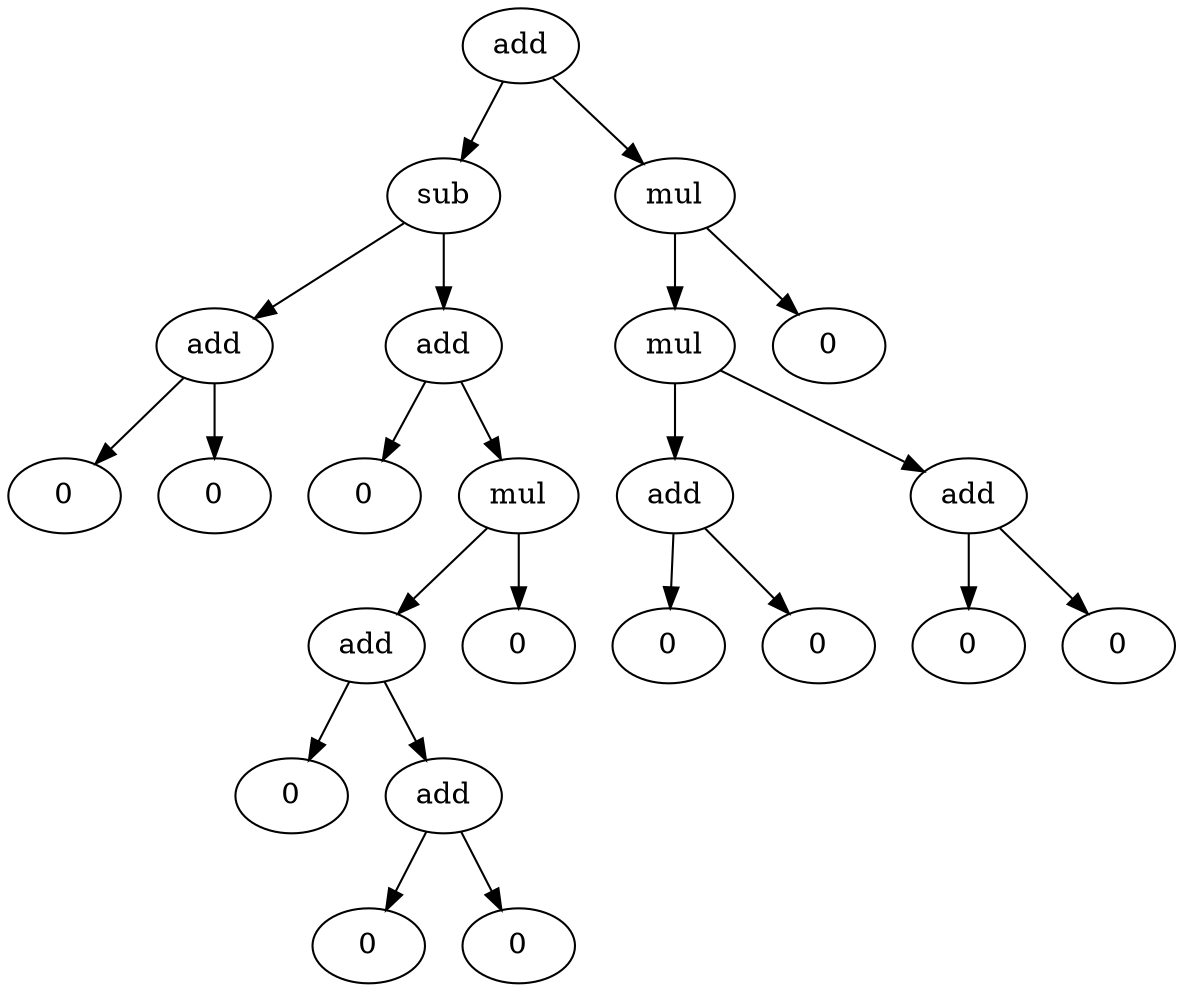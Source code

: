 digraph G {
  0 [label="add"];
  1 [label="sub"];
  2 [label="add"];
  3 [label="0"];
  2 -> 3;
  4 [label="0"];
  2 -> 4;
  1 -> 2;
  5 [label="add"];
  6 [label="0"];
  5 -> 6;
  7 [label="mul"];
  8 [label="add"];
  9 [label="0"];
  8 -> 9;
  10 [label="add"];
  11 [label="0"];
  10 -> 11;
  12 [label="0"];
  10 -> 12;
  8 -> 10;
  7 -> 8;
  13 [label="0"];
  7 -> 13;
  5 -> 7;
  1 -> 5;
  0 -> 1;
  14 [label="mul"];
  15 [label="mul"];
  16 [label="add"];
  17 [label="0"];
  16 -> 17;
  18 [label="0"];
  16 -> 18;
  15 -> 16;
  19 [label="add"];
  20 [label="0"];
  19 -> 20;
  21 [label="0"];
  19 -> 21;
  15 -> 19;
  14 -> 15;
  22 [label="0"];
  14 -> 22;
  0 -> 14;
}
